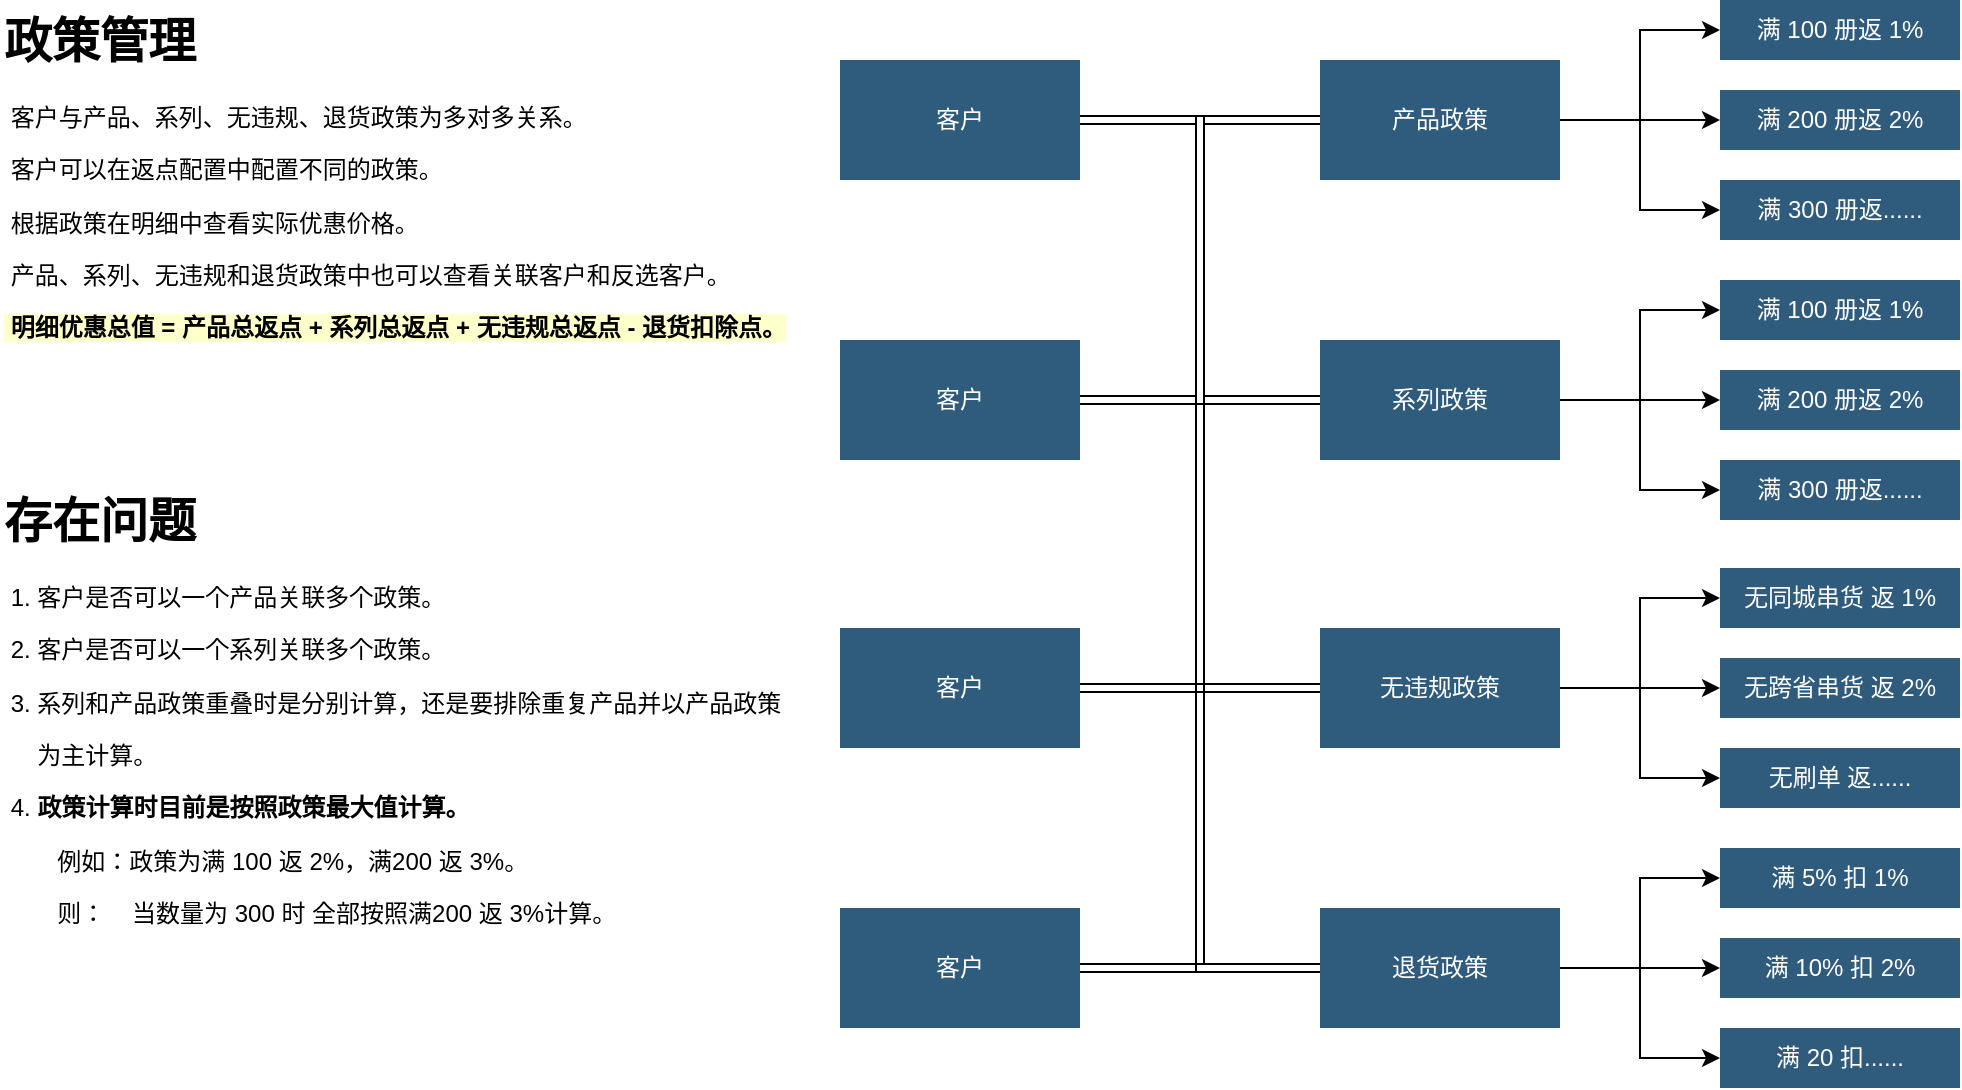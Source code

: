 <mxfile version="24.8.6">
  <diagram id="07fea595-8f29-1299-0266-81d95cde20df" name="Page-1">
    <mxGraphModel dx="1374" dy="795" grid="1" gridSize="10" guides="1" tooltips="1" connect="1" arrows="1" fold="1" page="1" pageScale="1" pageWidth="1169" pageHeight="827" background="#ffffff" math="0" shadow="0">
      <root>
        <mxCell id="0" />
        <mxCell id="1" parent="0" />
        <mxCell id="F3eI3s95bXMK1xL2EWeE-253" style="edgeStyle=orthogonalEdgeStyle;rounded=0;orthogonalLoop=1;jettySize=auto;html=1;exitX=1;exitY=0.5;exitDx=0;exitDy=0;strokeColor=none;shape=link;" edge="1" parent="1" source="F3eI3s95bXMK1xL2EWeE-217" target="F3eI3s95bXMK1xL2EWeE-218">
          <mxGeometry relative="1" as="geometry" />
        </mxCell>
        <mxCell id="F3eI3s95bXMK1xL2EWeE-254" style="edgeStyle=orthogonalEdgeStyle;rounded=0;orthogonalLoop=1;jettySize=auto;html=1;entryX=0;entryY=0.5;entryDx=0;entryDy=0;shape=link;exitX=1;exitY=0.5;exitDx=0;exitDy=0;" edge="1" parent="1" source="F3eI3s95bXMK1xL2EWeE-217" target="F3eI3s95bXMK1xL2EWeE-219">
          <mxGeometry relative="1" as="geometry">
            <mxPoint x="600" y="30" as="sourcePoint" />
          </mxGeometry>
        </mxCell>
        <mxCell id="F3eI3s95bXMK1xL2EWeE-255" style="edgeStyle=orthogonalEdgeStyle;rounded=0;orthogonalLoop=1;jettySize=auto;html=1;entryX=0;entryY=0.5;entryDx=0;entryDy=0;shape=link;exitX=1;exitY=0.5;exitDx=0;exitDy=0;" edge="1" parent="1" source="F3eI3s95bXMK1xL2EWeE-217" target="F3eI3s95bXMK1xL2EWeE-220">
          <mxGeometry relative="1" as="geometry">
            <mxPoint x="620" y="60" as="sourcePoint" />
          </mxGeometry>
        </mxCell>
        <mxCell id="F3eI3s95bXMK1xL2EWeE-256" style="edgeStyle=orthogonalEdgeStyle;rounded=0;orthogonalLoop=1;jettySize=auto;html=1;entryX=0;entryY=0.5;entryDx=0;entryDy=0;shape=link;exitX=1;exitY=0.5;exitDx=0;exitDy=0;" edge="1" parent="1" source="F3eI3s95bXMK1xL2EWeE-217" target="F3eI3s95bXMK1xL2EWeE-221">
          <mxGeometry relative="1" as="geometry">
            <mxPoint x="620" y="140" as="sourcePoint" />
          </mxGeometry>
        </mxCell>
        <mxCell id="F3eI3s95bXMK1xL2EWeE-217" value="客户" style="whiteSpace=wrap;shadow=0;fontColor=#FFFFFF;fontFamily=Helvetica;fontStyle=0;html=1;fontSize=12;plain-purple;strokeColor=none;fillColor=#2f5b7c;gradientColor=none;spacing=6;verticalAlign=middle;" vertex="1" parent="1">
          <mxGeometry x="480" y="70" width="120" height="60" as="geometry" />
        </mxCell>
        <mxCell id="F3eI3s95bXMK1xL2EWeE-223" value="" style="edgeStyle=orthogonalEdgeStyle;rounded=0;orthogonalLoop=1;jettySize=auto;html=1;" edge="1" parent="1" source="F3eI3s95bXMK1xL2EWeE-218" target="F3eI3s95bXMK1xL2EWeE-222">
          <mxGeometry relative="1" as="geometry" />
        </mxCell>
        <mxCell id="F3eI3s95bXMK1xL2EWeE-226" style="edgeStyle=orthogonalEdgeStyle;rounded=0;orthogonalLoop=1;jettySize=auto;html=1;exitX=1;exitY=0.5;exitDx=0;exitDy=0;entryX=0;entryY=0.5;entryDx=0;entryDy=0;" edge="1" parent="1" source="F3eI3s95bXMK1xL2EWeE-218" target="F3eI3s95bXMK1xL2EWeE-224">
          <mxGeometry relative="1" as="geometry" />
        </mxCell>
        <mxCell id="F3eI3s95bXMK1xL2EWeE-227" style="edgeStyle=orthogonalEdgeStyle;rounded=0;orthogonalLoop=1;jettySize=auto;html=1;exitX=1;exitY=0.5;exitDx=0;exitDy=0;" edge="1" parent="1" source="F3eI3s95bXMK1xL2EWeE-218" target="F3eI3s95bXMK1xL2EWeE-225">
          <mxGeometry relative="1" as="geometry" />
        </mxCell>
        <mxCell id="F3eI3s95bXMK1xL2EWeE-218" value="产品政策" style="whiteSpace=wrap;shadow=0;fontColor=#FFFFFF;fontFamily=Helvetica;fontStyle=0;html=1;fontSize=12;plain-purple;strokeColor=none;fillColor=#2f5b7c;gradientColor=none;spacing=6;verticalAlign=middle;" vertex="1" parent="1">
          <mxGeometry x="720" y="70" width="120" height="60" as="geometry" />
        </mxCell>
        <mxCell id="F3eI3s95bXMK1xL2EWeE-245" style="edgeStyle=orthogonalEdgeStyle;rounded=0;orthogonalLoop=1;jettySize=auto;html=1;exitX=1;exitY=0.5;exitDx=0;exitDy=0;entryX=0;entryY=0.5;entryDx=0;entryDy=0;" edge="1" parent="1" source="F3eI3s95bXMK1xL2EWeE-219" target="F3eI3s95bXMK1xL2EWeE-229">
          <mxGeometry relative="1" as="geometry" />
        </mxCell>
        <mxCell id="F3eI3s95bXMK1xL2EWeE-247" style="edgeStyle=orthogonalEdgeStyle;rounded=0;orthogonalLoop=1;jettySize=auto;html=1;exitX=1;exitY=0.5;exitDx=0;exitDy=0;entryX=0;entryY=0.5;entryDx=0;entryDy=0;" edge="1" parent="1" source="F3eI3s95bXMK1xL2EWeE-219" target="F3eI3s95bXMK1xL2EWeE-228">
          <mxGeometry relative="1" as="geometry" />
        </mxCell>
        <mxCell id="F3eI3s95bXMK1xL2EWeE-248" style="edgeStyle=orthogonalEdgeStyle;rounded=0;orthogonalLoop=1;jettySize=auto;html=1;exitX=1;exitY=0.5;exitDx=0;exitDy=0;" edge="1" parent="1" source="F3eI3s95bXMK1xL2EWeE-219" target="F3eI3s95bXMK1xL2EWeE-230">
          <mxGeometry relative="1" as="geometry" />
        </mxCell>
        <mxCell id="F3eI3s95bXMK1xL2EWeE-219" value="系列政策" style="whiteSpace=wrap;shadow=0;fontColor=#FFFFFF;fontFamily=Helvetica;fontStyle=0;html=1;fontSize=12;plain-purple;strokeColor=none;fillColor=#2f5b7c;gradientColor=none;spacing=6;verticalAlign=middle;" vertex="1" parent="1">
          <mxGeometry x="720" y="210" width="120" height="60" as="geometry" />
        </mxCell>
        <mxCell id="F3eI3s95bXMK1xL2EWeE-243" style="edgeStyle=orthogonalEdgeStyle;rounded=0;orthogonalLoop=1;jettySize=auto;html=1;exitX=1;exitY=0.5;exitDx=0;exitDy=0;entryX=0;entryY=0.5;entryDx=0;entryDy=0;" edge="1" parent="1" source="F3eI3s95bXMK1xL2EWeE-220" target="F3eI3s95bXMK1xL2EWeE-238">
          <mxGeometry relative="1" as="geometry" />
        </mxCell>
        <mxCell id="F3eI3s95bXMK1xL2EWeE-249" style="edgeStyle=orthogonalEdgeStyle;rounded=0;orthogonalLoop=1;jettySize=auto;html=1;exitX=1;exitY=0.5;exitDx=0;exitDy=0;entryX=0;entryY=0.5;entryDx=0;entryDy=0;" edge="1" parent="1" source="F3eI3s95bXMK1xL2EWeE-220" target="F3eI3s95bXMK1xL2EWeE-237">
          <mxGeometry relative="1" as="geometry" />
        </mxCell>
        <mxCell id="F3eI3s95bXMK1xL2EWeE-250" style="edgeStyle=orthogonalEdgeStyle;rounded=0;orthogonalLoop=1;jettySize=auto;html=1;exitX=1;exitY=0.5;exitDx=0;exitDy=0;entryX=0;entryY=0.5;entryDx=0;entryDy=0;" edge="1" parent="1" source="F3eI3s95bXMK1xL2EWeE-220" target="F3eI3s95bXMK1xL2EWeE-239">
          <mxGeometry relative="1" as="geometry" />
        </mxCell>
        <mxCell id="F3eI3s95bXMK1xL2EWeE-220" value="无违规政策" style="whiteSpace=wrap;shadow=0;fontColor=#FFFFFF;fontFamily=Helvetica;fontStyle=0;html=1;fontSize=12;plain-purple;strokeColor=none;fillColor=#2f5b7c;gradientColor=none;spacing=6;verticalAlign=middle;" vertex="1" parent="1">
          <mxGeometry x="720" y="354" width="120" height="60" as="geometry" />
        </mxCell>
        <mxCell id="F3eI3s95bXMK1xL2EWeE-246" style="edgeStyle=orthogonalEdgeStyle;rounded=0;orthogonalLoop=1;jettySize=auto;html=1;exitX=1;exitY=0.5;exitDx=0;exitDy=0;entryX=0;entryY=0.5;entryDx=0;entryDy=0;" edge="1" parent="1" source="F3eI3s95bXMK1xL2EWeE-221" target="F3eI3s95bXMK1xL2EWeE-241">
          <mxGeometry relative="1" as="geometry" />
        </mxCell>
        <mxCell id="F3eI3s95bXMK1xL2EWeE-251" style="edgeStyle=orthogonalEdgeStyle;rounded=0;orthogonalLoop=1;jettySize=auto;html=1;exitX=1;exitY=0.5;exitDx=0;exitDy=0;entryX=0;entryY=0.5;entryDx=0;entryDy=0;" edge="1" parent="1" source="F3eI3s95bXMK1xL2EWeE-221" target="F3eI3s95bXMK1xL2EWeE-240">
          <mxGeometry relative="1" as="geometry" />
        </mxCell>
        <mxCell id="F3eI3s95bXMK1xL2EWeE-252" style="edgeStyle=orthogonalEdgeStyle;rounded=0;orthogonalLoop=1;jettySize=auto;html=1;exitX=1;exitY=0.5;exitDx=0;exitDy=0;entryX=0;entryY=0.5;entryDx=0;entryDy=0;" edge="1" parent="1" source="F3eI3s95bXMK1xL2EWeE-221" target="F3eI3s95bXMK1xL2EWeE-242">
          <mxGeometry relative="1" as="geometry" />
        </mxCell>
        <mxCell id="F3eI3s95bXMK1xL2EWeE-221" value="退货政策" style="whiteSpace=wrap;shadow=0;fontColor=#FFFFFF;fontFamily=Helvetica;fontStyle=0;html=1;fontSize=12;plain-purple;strokeColor=none;fillColor=#2f5b7c;gradientColor=none;spacing=6;verticalAlign=middle;" vertex="1" parent="1">
          <mxGeometry x="720" y="494" width="120" height="60" as="geometry" />
        </mxCell>
        <mxCell id="F3eI3s95bXMK1xL2EWeE-222" value="满 100 册返 1%" style="whiteSpace=wrap;shadow=0;fontColor=#FFFFFF;fontFamily=Helvetica;fontStyle=0;html=1;fontSize=12;plain-purple;strokeColor=none;fillColor=#2f5b7c;gradientColor=none;spacing=6;verticalAlign=middle;" vertex="1" parent="1">
          <mxGeometry x="920" y="40" width="120" height="30" as="geometry" />
        </mxCell>
        <mxCell id="F3eI3s95bXMK1xL2EWeE-224" value="满 200 册返 2%" style="whiteSpace=wrap;shadow=0;fontColor=#FFFFFF;fontFamily=Helvetica;fontStyle=0;html=1;fontSize=12;plain-purple;strokeColor=none;fillColor=#2f5b7c;gradientColor=none;spacing=6;verticalAlign=middle;" vertex="1" parent="1">
          <mxGeometry x="920" y="85" width="120" height="30" as="geometry" />
        </mxCell>
        <mxCell id="F3eI3s95bXMK1xL2EWeE-225" value="满 300 册返......" style="whiteSpace=wrap;shadow=0;fontColor=#FFFFFF;fontFamily=Helvetica;fontStyle=0;html=1;fontSize=12;plain-purple;strokeColor=none;fillColor=#2f5b7c;gradientColor=none;spacing=6;verticalAlign=middle;" vertex="1" parent="1">
          <mxGeometry x="920" y="130" width="120" height="30" as="geometry" />
        </mxCell>
        <mxCell id="F3eI3s95bXMK1xL2EWeE-228" value="满 100 册返 1%" style="whiteSpace=wrap;shadow=0;fontColor=#FFFFFF;fontFamily=Helvetica;fontStyle=0;html=1;fontSize=12;plain-purple;strokeColor=none;fillColor=#2f5b7c;gradientColor=none;spacing=6;verticalAlign=middle;" vertex="1" parent="1">
          <mxGeometry x="920" y="180" width="120" height="30" as="geometry" />
        </mxCell>
        <mxCell id="F3eI3s95bXMK1xL2EWeE-229" value="满 200 册返 2%" style="whiteSpace=wrap;shadow=0;fontColor=#FFFFFF;fontFamily=Helvetica;fontStyle=0;html=1;fontSize=12;plain-purple;strokeColor=none;fillColor=#2f5b7c;gradientColor=none;spacing=6;verticalAlign=middle;" vertex="1" parent="1">
          <mxGeometry x="920" y="225" width="120" height="30" as="geometry" />
        </mxCell>
        <mxCell id="F3eI3s95bXMK1xL2EWeE-230" value="满 300 册返......" style="whiteSpace=wrap;shadow=0;fontColor=#FFFFFF;fontFamily=Helvetica;fontStyle=0;html=1;fontSize=12;plain-purple;strokeColor=none;fillColor=#2f5b7c;gradientColor=none;spacing=6;verticalAlign=middle;" vertex="1" parent="1">
          <mxGeometry x="920" y="270" width="120" height="30" as="geometry" />
        </mxCell>
        <mxCell id="F3eI3s95bXMK1xL2EWeE-237" value="无同城串货 返 1%" style="whiteSpace=wrap;shadow=0;fontColor=#FFFFFF;fontFamily=Helvetica;fontStyle=0;html=1;fontSize=12;plain-purple;strokeColor=none;fillColor=#2f5b7c;gradientColor=none;spacing=6;verticalAlign=middle;" vertex="1" parent="1">
          <mxGeometry x="920" y="324" width="120" height="30" as="geometry" />
        </mxCell>
        <mxCell id="F3eI3s95bXMK1xL2EWeE-238" value="无跨省串货 返 2%" style="whiteSpace=wrap;shadow=0;fontColor=#FFFFFF;fontFamily=Helvetica;fontStyle=0;html=1;fontSize=12;plain-purple;strokeColor=none;fillColor=#2f5b7c;gradientColor=none;spacing=6;verticalAlign=middle;" vertex="1" parent="1">
          <mxGeometry x="920" y="369" width="120" height="30" as="geometry" />
        </mxCell>
        <mxCell id="F3eI3s95bXMK1xL2EWeE-239" value="无刷单 返......" style="whiteSpace=wrap;shadow=0;fontColor=#FFFFFF;fontFamily=Helvetica;fontStyle=0;html=1;fontSize=12;plain-purple;strokeColor=none;fillColor=#2f5b7c;gradientColor=none;spacing=6;verticalAlign=middle;" vertex="1" parent="1">
          <mxGeometry x="920" y="414" width="120" height="30" as="geometry" />
        </mxCell>
        <mxCell id="F3eI3s95bXMK1xL2EWeE-240" value="满 5% 扣 1%" style="whiteSpace=wrap;shadow=0;fontColor=#FFFFFF;fontFamily=Helvetica;fontStyle=0;html=1;fontSize=12;plain-purple;strokeColor=none;fillColor=#2f5b7c;gradientColor=none;spacing=6;verticalAlign=middle;" vertex="1" parent="1">
          <mxGeometry x="920" y="464" width="120" height="30" as="geometry" />
        </mxCell>
        <mxCell id="F3eI3s95bXMK1xL2EWeE-241" value="满 10% 扣 2%" style="whiteSpace=wrap;shadow=0;fontColor=#FFFFFF;fontFamily=Helvetica;fontStyle=0;html=1;fontSize=12;plain-purple;strokeColor=none;fillColor=#2f5b7c;gradientColor=none;spacing=6;verticalAlign=middle;" vertex="1" parent="1">
          <mxGeometry x="920" y="509" width="120" height="30" as="geometry" />
        </mxCell>
        <mxCell id="F3eI3s95bXMK1xL2EWeE-242" value="满 20 扣......" style="whiteSpace=wrap;shadow=0;fontColor=#FFFFFF;fontFamily=Helvetica;fontStyle=0;html=1;fontSize=12;plain-purple;strokeColor=none;fillColor=#2f5b7c;gradientColor=none;spacing=6;verticalAlign=middle;" vertex="1" parent="1">
          <mxGeometry x="920" y="554" width="120" height="30" as="geometry" />
        </mxCell>
        <mxCell id="F3eI3s95bXMK1xL2EWeE-260" style="edgeStyle=orthogonalEdgeStyle;rounded=0;orthogonalLoop=1;jettySize=auto;html=1;exitX=1;exitY=0.5;exitDx=0;exitDy=0;entryX=0;entryY=0.5;entryDx=0;entryDy=0;shape=link;" edge="1" parent="1" source="F3eI3s95bXMK1xL2EWeE-257" target="F3eI3s95bXMK1xL2EWeE-218">
          <mxGeometry relative="1" as="geometry" />
        </mxCell>
        <mxCell id="F3eI3s95bXMK1xL2EWeE-257" value="客户" style="whiteSpace=wrap;shadow=0;fontColor=#FFFFFF;fontFamily=Helvetica;fontStyle=0;html=1;fontSize=12;plain-purple;strokeColor=none;fillColor=#2f5b7c;gradientColor=none;spacing=6;verticalAlign=middle;" vertex="1" parent="1">
          <mxGeometry x="480" y="210" width="120" height="60" as="geometry" />
        </mxCell>
        <mxCell id="F3eI3s95bXMK1xL2EWeE-261" style="edgeStyle=orthogonalEdgeStyle;rounded=0;orthogonalLoop=1;jettySize=auto;html=1;exitX=1;exitY=0.5;exitDx=0;exitDy=0;shape=link;entryX=0;entryY=0.5;entryDx=0;entryDy=0;" edge="1" parent="1" source="F3eI3s95bXMK1xL2EWeE-258" target="F3eI3s95bXMK1xL2EWeE-220">
          <mxGeometry relative="1" as="geometry">
            <mxPoint x="690" y="340" as="targetPoint" />
          </mxGeometry>
        </mxCell>
        <mxCell id="F3eI3s95bXMK1xL2EWeE-258" value="客户" style="whiteSpace=wrap;shadow=0;fontColor=#FFFFFF;fontFamily=Helvetica;fontStyle=0;html=1;fontSize=12;plain-purple;strokeColor=none;fillColor=#2f5b7c;gradientColor=none;spacing=6;verticalAlign=middle;" vertex="1" parent="1">
          <mxGeometry x="480" y="354" width="120" height="60" as="geometry" />
        </mxCell>
        <mxCell id="F3eI3s95bXMK1xL2EWeE-262" style="edgeStyle=orthogonalEdgeStyle;rounded=0;orthogonalLoop=1;jettySize=auto;html=1;exitX=1;exitY=0.5;exitDx=0;exitDy=0;shape=link;" edge="1" parent="1" source="F3eI3s95bXMK1xL2EWeE-259" target="F3eI3s95bXMK1xL2EWeE-221">
          <mxGeometry relative="1" as="geometry" />
        </mxCell>
        <mxCell id="F3eI3s95bXMK1xL2EWeE-259" value="客户" style="whiteSpace=wrap;shadow=0;fontColor=#FFFFFF;fontFamily=Helvetica;fontStyle=0;html=1;fontSize=12;plain-purple;strokeColor=none;fillColor=#2f5b7c;gradientColor=none;spacing=6;verticalAlign=middle;" vertex="1" parent="1">
          <mxGeometry x="480" y="494" width="120" height="60" as="geometry" />
        </mxCell>
        <mxCell id="F3eI3s95bXMK1xL2EWeE-263" value="&lt;h1 style=&quot;margin-top: 0px;&quot;&gt;政策管理&lt;/h1&gt;&lt;p&gt;&amp;nbsp;客户与产品、系列、无违规、退货政策为多对多关系。&lt;/p&gt;&lt;p&gt;&lt;span style=&quot;background-color: initial;&quot;&gt;&amp;nbsp;客户可以在返点配置中配置不同的政策。&lt;/span&gt;&lt;/p&gt;&lt;p&gt;&lt;span style=&quot;background-color: initial;&quot;&gt;&amp;nbsp;根据政策在明细中查看实际优惠价格。&lt;/span&gt;&lt;/p&gt;&lt;p&gt;&lt;span style=&quot;background-color: initial;&quot;&gt;&amp;nbsp;产品、系列、无违规和退货政策中也可以查看关联客户和反选&lt;/span&gt;&lt;span style=&quot;background-color: initial;&quot;&gt;客户。&lt;/span&gt;&lt;/p&gt;&lt;p&gt;&lt;b style=&quot;background-color: rgb(255, 255, 204);&quot;&gt;&amp;nbsp;明细优惠总值 = 产品总返点 + 系列总返点 + 无违规总返点 - 退货扣除点。&lt;/b&gt;&lt;/p&gt;&lt;p&gt;&lt;br&gt;&lt;/p&gt;" style="text;html=1;whiteSpace=wrap;overflow=hidden;rounded=0;" vertex="1" parent="1">
          <mxGeometry x="60" y="40" width="420" height="210" as="geometry" />
        </mxCell>
        <mxCell id="F3eI3s95bXMK1xL2EWeE-265" value="&lt;h1 style=&quot;margin-top: 0px;&quot;&gt;存在问题&lt;/h1&gt;&lt;p&gt;&amp;nbsp;1. 客户是否可以一个产品关联多个政策。&lt;/p&gt;&lt;p&gt;&amp;nbsp;2. 客户是否可以一个系列关联多个政策。&lt;/p&gt;&lt;p&gt;&amp;nbsp;3. 系列和产品政策重叠时是分别计算，还是要排除重复产品并以产品政策&lt;/p&gt;&lt;p&gt;&amp;nbsp; &amp;nbsp; &amp;nbsp;为主计算。&lt;/p&gt;&lt;p&gt;&amp;nbsp;4. &lt;b&gt;政策计算时目前是按照政策最大值计算。&lt;/b&gt;&lt;/p&gt;&lt;p&gt;&lt;span style=&quot;white-space: pre;&quot;&gt;&#x9;&lt;/span&gt;例如：政策为满 100 返 2%，满200 返 3%。&lt;/p&gt;&lt;p&gt;&lt;span style=&quot;white-space: pre;&quot;&gt;&#x9;&lt;/span&gt;则：&amp;nbsp; &amp;nbsp; 当数量为 300 时 全部按照&lt;span style=&quot;background-color: initial;&quot;&gt;满200 返 3%计算。&lt;/span&gt;&lt;br&gt;&lt;/p&gt;&lt;p&gt;&lt;br&gt;&lt;/p&gt;" style="text;html=1;whiteSpace=wrap;overflow=hidden;rounded=0;" vertex="1" parent="1">
          <mxGeometry x="60" y="280" width="420" height="260" as="geometry" />
        </mxCell>
      </root>
    </mxGraphModel>
  </diagram>
</mxfile>

